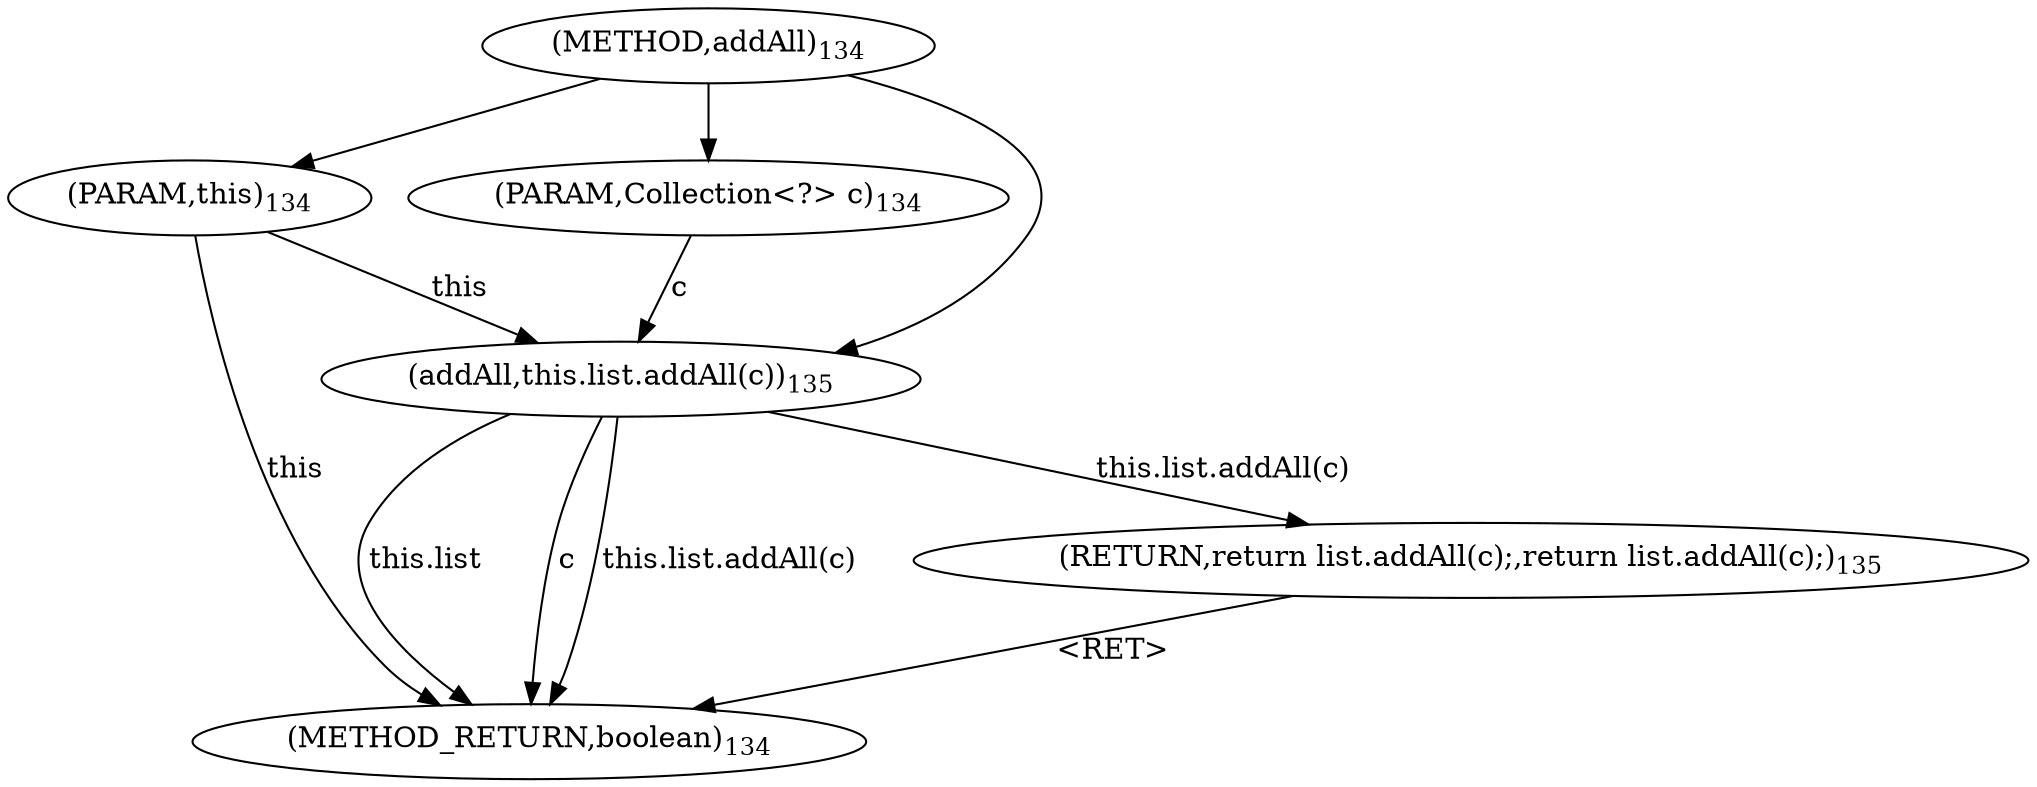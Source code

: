 digraph "addAll" {  
"428" [label = <(METHOD,addAll)<SUB>134</SUB>> ]
"440" [label = <(METHOD_RETURN,boolean)<SUB>134</SUB>> ]
"429" [label = <(PARAM,this)<SUB>134</SUB>> ]
"430" [label = <(PARAM,Collection&lt;?&gt; c)<SUB>134</SUB>> ]
"432" [label = <(RETURN,return list.addAll(c);,return list.addAll(c);)<SUB>135</SUB>> ]
"433" [label = <(addAll,this.list.addAll(c))<SUB>135</SUB>> ]
"433" [label = <(addAll,this.list.addAll(c))<SUB>135</SUB>> ]
"433" [label = <(addAll,this.list.addAll(c))<SUB>135</SUB>> ]
  "432" -> "440"  [ label = "&lt;RET&gt;"] 
  "429" -> "440"  [ label = "this"] 
  "433" -> "440"  [ label = "this.list"] 
  "433" -> "440"  [ label = "c"] 
  "433" -> "440"  [ label = "this.list.addAll(c)"] 
  "428" -> "429" 
  "428" -> "430" 
  "433" -> "432"  [ label = "this.list.addAll(c)"] 
  "429" -> "433"  [ label = "this"] 
  "430" -> "433"  [ label = "c"] 
  "428" -> "433" 
}
